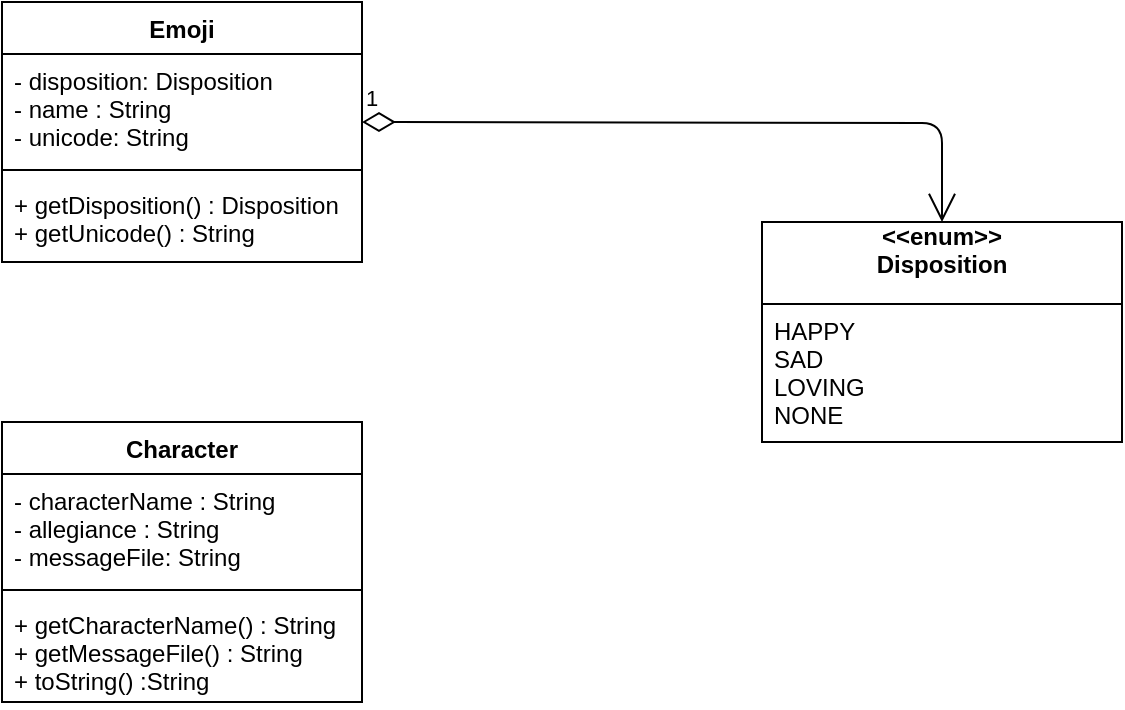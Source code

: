 <mxfile version="10.7.7" type="device"><diagram id="ArGXrZ3j1GGWdp2KNJES" name="Page-1"><mxGraphModel dx="914" dy="615" grid="1" gridSize="10" guides="1" tooltips="1" connect="1" arrows="1" fold="1" page="1" pageScale="1" pageWidth="850" pageHeight="1100" math="0" shadow="0"><root><mxCell id="0"/><mxCell id="1" parent="0"/><mxCell id="uYwfP-24cMpqvxY7-B1Q-5" value="Emoji" style="swimlane;fontStyle=1;align=center;verticalAlign=top;childLayout=stackLayout;horizontal=1;startSize=26;horizontalStack=0;resizeParent=1;resizeParentMax=0;resizeLast=0;collapsible=1;marginBottom=0;" parent="1" vertex="1"><mxGeometry x="100" y="80" width="180" height="130" as="geometry"/></mxCell><mxCell id="uYwfP-24cMpqvxY7-B1Q-6" value="- disposition: Disposition&#xA;- name : String&#xA;- unicode: String&#xA;" style="text;strokeColor=none;fillColor=none;align=left;verticalAlign=top;spacingLeft=4;spacingRight=4;overflow=hidden;rotatable=0;points=[[0,0.5],[1,0.5]];portConstraint=eastwest;" parent="uYwfP-24cMpqvxY7-B1Q-5" vertex="1"><mxGeometry y="26" width="180" height="54" as="geometry"/></mxCell><mxCell id="uYwfP-24cMpqvxY7-B1Q-7" value="" style="line;strokeWidth=1;fillColor=none;align=left;verticalAlign=middle;spacingTop=-1;spacingLeft=3;spacingRight=3;rotatable=0;labelPosition=right;points=[];portConstraint=eastwest;" parent="uYwfP-24cMpqvxY7-B1Q-5" vertex="1"><mxGeometry y="80" width="180" height="8" as="geometry"/></mxCell><mxCell id="uYwfP-24cMpqvxY7-B1Q-8" value="+ getDisposition() : Disposition&#xA;+ getUnicode() : String&#xA;" style="text;strokeColor=none;fillColor=none;align=left;verticalAlign=top;spacingLeft=4;spacingRight=4;overflow=hidden;rotatable=0;points=[[0,0.5],[1,0.5]];portConstraint=eastwest;" parent="uYwfP-24cMpqvxY7-B1Q-5" vertex="1"><mxGeometry y="88" width="180" height="42" as="geometry"/></mxCell><mxCell id="uYwfP-24cMpqvxY7-B1Q-10" value="Character" style="swimlane;fontStyle=1;align=center;verticalAlign=top;childLayout=stackLayout;horizontal=1;startSize=26;horizontalStack=0;resizeParent=1;resizeParentMax=0;resizeLast=0;collapsible=1;marginBottom=0;" parent="1" vertex="1"><mxGeometry x="100" y="290" width="180" height="140" as="geometry"/></mxCell><mxCell id="uYwfP-24cMpqvxY7-B1Q-11" value="- characterName : String&#xA;- allegiance : String&#xA;- messageFile: String&#xA;" style="text;strokeColor=none;fillColor=none;align=left;verticalAlign=top;spacingLeft=4;spacingRight=4;overflow=hidden;rotatable=0;points=[[0,0.5],[1,0.5]];portConstraint=eastwest;" parent="uYwfP-24cMpqvxY7-B1Q-10" vertex="1"><mxGeometry y="26" width="180" height="54" as="geometry"/></mxCell><mxCell id="uYwfP-24cMpqvxY7-B1Q-12" value="" style="line;strokeWidth=1;fillColor=none;align=left;verticalAlign=middle;spacingTop=-1;spacingLeft=3;spacingRight=3;rotatable=0;labelPosition=right;points=[];portConstraint=eastwest;" parent="uYwfP-24cMpqvxY7-B1Q-10" vertex="1"><mxGeometry y="80" width="180" height="8" as="geometry"/></mxCell><mxCell id="uYwfP-24cMpqvxY7-B1Q-13" value="+ getCharacterName() : String&#xA;+ getMessageFile() : String&#xA;+ toString() :String&#xA;&#xA;" style="text;strokeColor=none;fillColor=none;align=left;verticalAlign=top;spacingLeft=4;spacingRight=4;overflow=hidden;rotatable=0;points=[[0,0.5],[1,0.5]];portConstraint=eastwest;" parent="uYwfP-24cMpqvxY7-B1Q-10" vertex="1"><mxGeometry y="88" width="180" height="52" as="geometry"/></mxCell><mxCell id="uYwfP-24cMpqvxY7-B1Q-14" value="&lt;&lt;enum&gt;&gt;&#xA;Disposition&#xA;" style="swimlane;fontStyle=1;childLayout=stackLayout;horizontal=1;startSize=41;fillColor=none;horizontalStack=0;resizeParent=1;resizeParentMax=0;resizeLast=0;collapsible=1;marginBottom=0;" parent="1" vertex="1"><mxGeometry x="480" y="190" width="180" height="110" as="geometry"/></mxCell><mxCell id="uYwfP-24cMpqvxY7-B1Q-15" value="HAPPY&#xA;SAD&#xA;LOVING&#xA;NONE&#xA;" style="text;strokeColor=none;fillColor=none;align=left;verticalAlign=top;spacingLeft=4;spacingRight=4;overflow=hidden;rotatable=0;points=[[0,0.5],[1,0.5]];portConstraint=eastwest;" parent="uYwfP-24cMpqvxY7-B1Q-14" vertex="1"><mxGeometry y="41" width="180" height="69" as="geometry"/></mxCell><mxCell id="uYwfP-24cMpqvxY7-B1Q-18" value="1" style="endArrow=open;html=1;endSize=12;startArrow=diamondThin;startSize=14;startFill=0;edgeStyle=orthogonalEdgeStyle;align=left;verticalAlign=bottom;entryX=0.5;entryY=0;entryDx=0;entryDy=0;" parent="1" target="uYwfP-24cMpqvxY7-B1Q-14" edge="1"><mxGeometry x="-1" y="3" relative="1" as="geometry"><mxPoint x="280" y="140" as="sourcePoint"/><mxPoint x="440" y="140" as="targetPoint"/></mxGeometry></mxCell></root></mxGraphModel></diagram></mxfile>